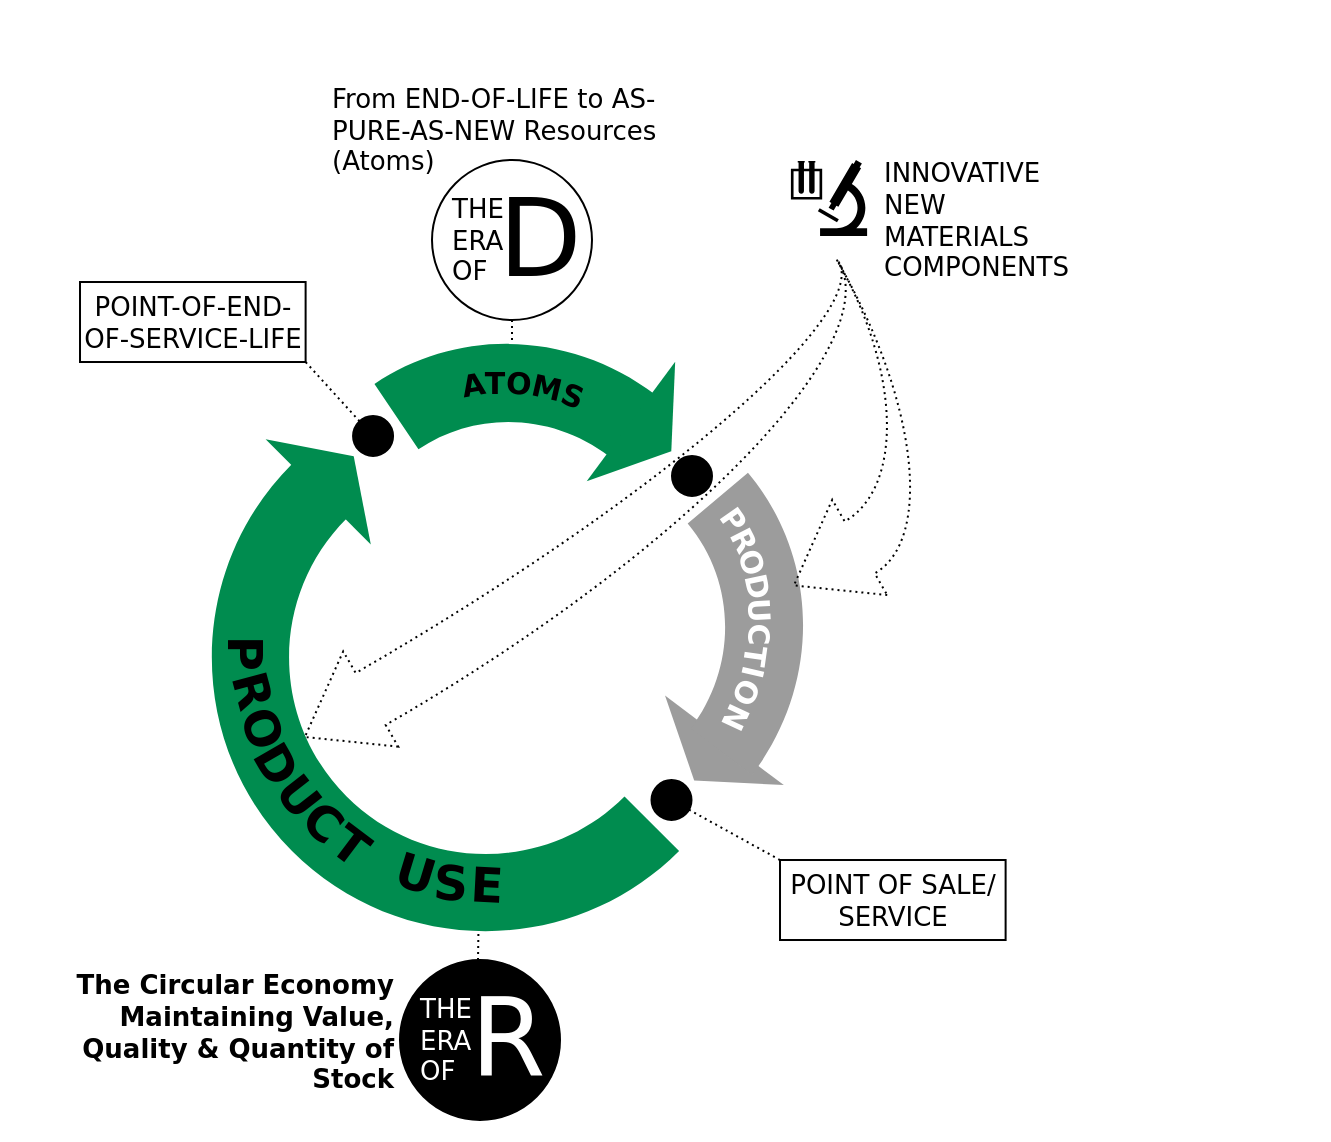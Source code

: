 <mxfile version="16.5.1" type="device"><diagram id="TsTM8yqJ4eCXYjRGn3Z2" name="Page-1"><mxGraphModel dx="1394" dy="817" grid="1" gridSize="10" guides="1" tooltips="1" connect="1" arrows="1" fold="1" page="1" pageScale="1" pageWidth="1169" pageHeight="827" math="0" shadow="0"><root><mxCell id="0"/><mxCell id="1" parent="0"/><mxCell id="pfl7gQOG61vSatyRpbmJ-1" value="" style="html=1;shadow=0;dashed=0;align=center;verticalAlign=middle;shape=mxgraph.arrows2.uTurnArrow;dy=19.31;arrowHead=71.16;dx2=23.37;rotation=-45;strokeColor=none;fillColor=#008c4f;" parent="1" vertex="1"><mxGeometry x="440" y="310" width="70" height="290" as="geometry"/></mxCell><mxCell id="pfl7gQOG61vSatyRpbmJ-20" value="" style="ellipse;whiteSpace=wrap;html=1;aspect=fixed;rounded=0;sketch=0;fontSize=13;strokeColor=default;fillColor=#000000;" parent="1" vertex="1"><mxGeometry x="635.75" y="450" width="20" height="20" as="geometry"/></mxCell><mxCell id="pfl7gQOG61vSatyRpbmJ-31" value="" style="triangle;whiteSpace=wrap;html=1;rounded=0;sketch=0;fontSize=13;fontColor=#000000;strokeColor=none;fillColor=#008c4f;rotation=-45;" parent="1" vertex="1"><mxGeometry x="465.43" y="259.85" width="25.1" height="74.38" as="geometry"/></mxCell><mxCell id="pfl7gQOG61vSatyRpbmJ-53" value="" style="group;direction=north;rotation=-75;" parent="1" vertex="1" connectable="0"><mxGeometry x="400.003" y="160.003" width="490" height="370" as="geometry"/></mxCell><mxCell id="pfl7gQOG61vSatyRpbmJ-19" value="" style="ellipse;whiteSpace=wrap;html=1;aspect=fixed;rounded=0;sketch=0;fontSize=13;strokeColor=default;fillColor=#000000;" parent="pfl7gQOG61vSatyRpbmJ-53" vertex="1"><mxGeometry x="86.527" y="107.997" width="20" height="20" as="geometry"/></mxCell><mxCell id="pfl7gQOG61vSatyRpbmJ-30" value="" style="triangle;whiteSpace=wrap;html=1;rounded=0;sketch=0;fontSize=13;fontColor=#333333;strokeColor=none;fillColor=#9C9C9C;rotation=127;" parent="pfl7gQOG61vSatyRpbmJ-53" vertex="1"><mxGeometry x="252.097" y="242.997" width="25.1" height="74.38" as="geometry"/></mxCell><mxCell id="pfl7gQOG61vSatyRpbmJ-50" value="" style="ellipse;whiteSpace=wrap;html=1;aspect=fixed;rounded=0;sketch=0;fontSize=13;strokeColor=default;fillColor=#000000;" parent="pfl7gQOG61vSatyRpbmJ-53" vertex="1"><mxGeometry x="245.997" y="127.997" width="20" height="20" as="geometry"/></mxCell><mxCell id="pfl7gQOG61vSatyRpbmJ-29" value="" style="verticalLabelPosition=bottom;verticalAlign=top;html=1;shape=mxgraph.basic.partConcEllipse;startAngle=0.25;endAngle=0.464;arcWidth=0.32;rounded=0;sketch=0;fontSize=13;fontColor=#333333;strokeColor=none;fillColor=#9C9C9C;rotation=-40;" parent="pfl7gQOG61vSatyRpbmJ-53" vertex="1"><mxGeometry x="66.757" y="95.487" width="246" height="240" as="geometry"/></mxCell><mxCell id="pfl7gQOG61vSatyRpbmJ-48" value="" style="group;rotation=10;" parent="pfl7gQOG61vSatyRpbmJ-53" vertex="1" connectable="0"><mxGeometry x="242.999" y="132.996" width="73.508" height="144.2" as="geometry"/></mxCell><mxCell id="pfl7gQOG61vSatyRpbmJ-37" value="R" style="text;strokeColor=none;fillColor=none;html=1;fontSize=15;fontStyle=1;verticalAlign=middle;align=center;rounded=0;sketch=0;rotation=63;fontColor=#FFFFFF;fontFamily=Dejavu Sans;" parent="pfl7gQOG61vSatyRpbmJ-48" vertex="1"><mxGeometry x="22" y="15" width="33.548" height="42.83" as="geometry"/></mxCell><mxCell id="pfl7gQOG61vSatyRpbmJ-38" value="O" style="text;strokeColor=none;fillColor=none;html=1;fontSize=15;fontStyle=1;verticalAlign=middle;align=center;rounded=0;sketch=0;rotation=72;fontColor=#FFFFFF;fontFamily=Dejavu Sans;" parent="pfl7gQOG61vSatyRpbmJ-48" vertex="1"><mxGeometry x="26" y="26" width="33.548" height="42.83" as="geometry"/></mxCell><mxCell id="pfl7gQOG61vSatyRpbmJ-39" value="D" style="text;strokeColor=none;fillColor=none;html=1;fontSize=15;fontStyle=1;verticalAlign=middle;align=center;rounded=0;sketch=0;rotation=78;fontColor=#FFFFFF;fontFamily=Dejavu Sans;" parent="pfl7gQOG61vSatyRpbmJ-48" vertex="1"><mxGeometry x="31" y="38" width="29.53" height="42.83" as="geometry"/></mxCell><mxCell id="pfl7gQOG61vSatyRpbmJ-40" value="U" style="text;strokeColor=none;fillColor=none;html=1;fontSize=15;fontStyle=1;verticalAlign=middle;align=center;rounded=0;sketch=0;rotation=87;fontColor=#FFFFFF;fontFamily=Dejavu Sans;" parent="pfl7gQOG61vSatyRpbmJ-48" vertex="1"><mxGeometry x="30" y="50" width="33.548" height="42.83" as="geometry"/></mxCell><mxCell id="pfl7gQOG61vSatyRpbmJ-41" value="C" style="text;strokeColor=none;fillColor=none;html=1;fontSize=15;fontStyle=1;verticalAlign=middle;align=center;rounded=0;sketch=0;rotation=90;fontColor=#FFFFFF;fontFamily=Dejavu Sans;" parent="pfl7gQOG61vSatyRpbmJ-48" vertex="1"><mxGeometry x="31" y="62" width="31.42" height="42.83" as="geometry"/></mxCell><mxCell id="pfl7gQOG61vSatyRpbmJ-42" value="T" style="text;strokeColor=none;fillColor=none;html=1;fontSize=15;fontStyle=1;verticalAlign=middle;align=center;rounded=0;sketch=0;rotation=98;fontColor=#FFFFFF;fontFamily=Dejavu Sans;" parent="pfl7gQOG61vSatyRpbmJ-48" vertex="1"><mxGeometry x="28" y="73" width="33.548" height="42.83" as="geometry"/></mxCell><mxCell id="pfl7gQOG61vSatyRpbmJ-44" value="I" style="text;strokeColor=none;fillColor=none;html=1;fontSize=15;fontStyle=1;verticalAlign=middle;align=center;rounded=0;sketch=0;rotation=103;fontColor=#FFFFFF;fontFamily=Dejavu Sans;" parent="pfl7gQOG61vSatyRpbmJ-48" vertex="1"><mxGeometry x="27" y="81" width="33.548" height="42.83" as="geometry"/></mxCell><mxCell id="pfl7gQOG61vSatyRpbmJ-45" value="O" style="text;strokeColor=none;fillColor=none;html=1;fontSize=15;fontStyle=1;verticalAlign=middle;align=center;rounded=0;sketch=0;rotation=115;fontColor=#FFFFFF;fontFamily=Dejavu Sans;" parent="pfl7gQOG61vSatyRpbmJ-48" vertex="1"><mxGeometry x="23" y="91" width="35.16" height="42.83" as="geometry"/></mxCell><mxCell id="pfl7gQOG61vSatyRpbmJ-46" value="N" style="text;strokeColor=none;fillColor=none;html=1;fontSize=15;fontStyle=1;verticalAlign=middle;align=center;rounded=0;sketch=0;rotation=115;fontColor=#FFFFFF;fontFamily=Dejavu Sans;" parent="pfl7gQOG61vSatyRpbmJ-48" vertex="1"><mxGeometry x="19" y="104" width="32.21" height="42.83" as="geometry"/></mxCell><mxCell id="pfl7gQOG61vSatyRpbmJ-103" value="" style="html=1;shadow=0;dashed=1;align=center;verticalAlign=middle;shape=mxgraph.arrows2.jumpInArrow;dy=15;dx=38;arrowHead=55;rounded=0;sketch=0;fontFamily=Dejavu Sans;fontSize=15;fontColor=#FFFFFF;strokeColor=default;fillColor=none;flipH=0;rotation=-210;dashPattern=1 2;" parent="pfl7gQOG61vSatyRpbmJ-53" vertex="1"><mxGeometry x="274.5" y="44.11" width="100" height="158" as="geometry"/></mxCell><mxCell id="pfl7gQOG61vSatyRpbmJ-104" value="" style="html=1;shadow=0;dashed=1;align=center;verticalAlign=middle;shape=mxgraph.arrows2.jumpInArrow;dy=15;dx=38;arrowHead=55;rounded=0;sketch=0;fontFamily=Dejavu Sans;fontSize=15;fontColor=#FFFFFF;strokeColor=default;fillColor=none;flipH=0;rotation=-210;dashPattern=1 2;" parent="pfl7gQOG61vSatyRpbmJ-53" vertex="1"><mxGeometry x="27.74" y="111.5" width="350" height="100" as="geometry"/></mxCell><mxCell id="pfl7gQOG61vSatyRpbmJ-105" value="INNOVATIVE&lt;br&gt;NEW&lt;br&gt;MATERIALS&lt;br&gt;COMPONENTS" style="text;strokeColor=none;fillColor=none;html=1;fontSize=13;fontStyle=0;verticalAlign=middle;align=left;rounded=0;dashed=1;dashPattern=1 2;sketch=0;fontFamily=Dejavu Sans;fontColor=#000000;" parent="pfl7gQOG61vSatyRpbmJ-53" vertex="1"><mxGeometry x="350" y="-10" width="224" height="40" as="geometry"/></mxCell><mxCell id="pfl7gQOG61vSatyRpbmJ-107" value="" style="shape=mxgraph.signs.science.laboratory;html=1;pointerEvents=1;fillColor=#000000;strokeColor=none;verticalLabelPosition=bottom;verticalAlign=top;align=center;rounded=0;dashed=1;dashPattern=1 2;sketch=0;fontFamily=Dejavu Sans;fontSize=13;fontColor=#000000;" parent="pfl7gQOG61vSatyRpbmJ-53" vertex="1"><mxGeometry x="305.45" y="-20" width="38.1" height="38" as="geometry"/></mxCell><mxCell id="pfl7gQOG61vSatyRpbmJ-108" value="POINT OF SALE/ SERVICE" style="rounded=0;whiteSpace=wrap;html=1;sketch=0;fontFamily=Dejavu Sans;fontSize=13;fontColor=#000000;strokeColor=default;fillColor=none;" parent="pfl7gQOG61vSatyRpbmJ-53" vertex="1"><mxGeometry x="300" y="330" width="112.8" height="40" as="geometry"/></mxCell><mxCell id="pfl7gQOG61vSatyRpbmJ-115" value="From END-OF-LIFE to AS-PURE-AS-NEW Resources (Atoms)" style="text;html=1;strokeColor=none;fillColor=none;align=left;verticalAlign=middle;whiteSpace=wrap;rounded=0;sketch=0;fontFamily=Dejavu Sans;fontSize=13;fontColor=#000000;" parent="pfl7gQOG61vSatyRpbmJ-53" vertex="1"><mxGeometry x="74" y="-50" width="192" height="30" as="geometry"/></mxCell><mxCell id="pfl7gQOG61vSatyRpbmJ-73" value="" style="group;direction=north;rotation=-75;" parent="1" vertex="1" connectable="0"><mxGeometry x="368.003" y="170.003" width="393.507" height="420" as="geometry"/></mxCell><mxCell id="pfl7gQOG61vSatyRpbmJ-74" value="" style="verticalLabelPosition=bottom;verticalAlign=top;html=1;shape=mxgraph.basic.partConcEllipse;startAngle=0.25;endAngle=0.447;arcWidth=0.32;rounded=0;sketch=0;fontSize=13;fontColor=#333333;strokeColor=none;fillColor=#008C4F;rotation=-124;" parent="pfl7gQOG61vSatyRpbmJ-73" vertex="1"><mxGeometry x="75" y="64" width="246" height="240" as="geometry"/></mxCell><mxCell id="pfl7gQOG61vSatyRpbmJ-75" value="" style="triangle;whiteSpace=wrap;html=1;rounded=0;sketch=0;fontSize=13;fontColor=#333333;strokeColor=none;fillColor=#008C4F;rotation=36.5;" parent="pfl7gQOG61vSatyRpbmJ-73" vertex="1"><mxGeometry x="255" y="71" width="25.1" height="74.38" as="geometry"/></mxCell><mxCell id="pfl7gQOG61vSatyRpbmJ-43" value="P" style="text;strokeColor=none;fillColor=none;html=1;fontSize=15;fontStyle=1;verticalAlign=middle;align=center;rounded=0;sketch=0;rotation=55;fontColor=#FFFFFF;fontFamily=Dejavu Sans;" parent="pfl7gQOG61vSatyRpbmJ-73" vertex="1"><mxGeometry x="291.999" y="127.586" width="33.548" height="42.83" as="geometry"/></mxCell><mxCell id="pfl7gQOG61vSatyRpbmJ-109" value="POINT-OF-END-OF-SERVICE-LIFE" style="rounded=0;whiteSpace=wrap;html=1;sketch=0;fontFamily=Dejavu Sans;fontSize=13;fontColor=#000000;strokeColor=default;fillColor=none;" parent="pfl7gQOG61vSatyRpbmJ-73" vertex="1"><mxGeometry x="-18.0" y="31" width="112.8" height="40" as="geometry"/></mxCell><mxCell id="pfl7gQOG61vSatyRpbmJ-112" value="THE&lt;br&gt;ERA&lt;br&gt;OF" style="ellipse;whiteSpace=wrap;html=1;aspect=fixed;rounded=0;sketch=0;fontFamily=Dejavu Sans;fontSize=13;fontColor=#000000;strokeColor=default;fillColor=none;align=left;spacing=10;" parent="pfl7gQOG61vSatyRpbmJ-73" vertex="1"><mxGeometry x="157.997" y="-30.003" width="80" height="80" as="geometry"/></mxCell><mxCell id="pfl7gQOG61vSatyRpbmJ-113" value="D" style="text;html=1;strokeColor=none;fillColor=none;align=center;verticalAlign=middle;whiteSpace=wrap;rounded=0;sketch=0;fontFamily=Dejavu Sans;fontSize=54;fontColor=#000000;" parent="pfl7gQOG61vSatyRpbmJ-73" vertex="1"><mxGeometry x="181.997" y="-5.003" width="60" height="30" as="geometry"/></mxCell><mxCell id="pfl7gQOG61vSatyRpbmJ-18" value="" style="group;fontColor=#FFFFFF;rotation=348;" parent="pfl7gQOG61vSatyRpbmJ-73" vertex="1" connectable="0"><mxGeometry x="41.587" y="182.887" width="160.07" height="237.113" as="geometry"/></mxCell><mxCell id="pfl7gQOG61vSatyRpbmJ-16" value="" style="group;rotation=45;" parent="pfl7gQOG61vSatyRpbmJ-18" vertex="1" connectable="0"><mxGeometry x="-43.612" y="97.437" width="242.664" height="42.83" as="geometry"/></mxCell><mxCell id="pfl7gQOG61vSatyRpbmJ-7" value="R" style="text;strokeColor=none;fillColor=none;html=1;fontSize=24;fontStyle=1;verticalAlign=middle;align=center;rounded=0;sketch=0;rotation=75;fontColor=#000000;fontFamily=Dejavu Sans;" parent="pfl7gQOG61vSatyRpbmJ-16" vertex="1"><mxGeometry x="52.559" y="-66.386" width="33.548" height="42.83" as="geometry"/></mxCell><mxCell id="pfl7gQOG61vSatyRpbmJ-8" value="O" style="text;strokeColor=none;fillColor=none;html=1;fontSize=24;fontStyle=1;verticalAlign=middle;align=center;rounded=0;sketch=0;rotation=71;fontColor=#000000;fontFamily=Dejavu Sans;" parent="pfl7gQOG61vSatyRpbmJ-16" vertex="1"><mxGeometry x="58.032" y="-48.112" width="33.548" height="42.83" as="geometry"/></mxCell><mxCell id="pfl7gQOG61vSatyRpbmJ-9" value="D" style="text;strokeColor=none;fillColor=none;html=1;fontSize=24;fontStyle=1;verticalAlign=middle;align=center;rounded=0;sketch=0;rotation=60;fontColor=#000000;fontFamily=Dejavu Sans;" parent="pfl7gQOG61vSatyRpbmJ-16" vertex="1"><mxGeometry x="66.99" y="-30.24" width="29.53" height="42.83" as="geometry"/></mxCell><mxCell id="pfl7gQOG61vSatyRpbmJ-10" value="U" style="text;strokeColor=none;fillColor=none;html=1;fontSize=24;fontStyle=1;verticalAlign=middle;align=center;rounded=0;sketch=0;rotation=52;fontColor=#000000;fontFamily=Dejavu Sans;" parent="pfl7gQOG61vSatyRpbmJ-16" vertex="1"><mxGeometry x="76.042" y="-13.92" width="33.548" height="42.83" as="geometry"/></mxCell><mxCell id="pfl7gQOG61vSatyRpbmJ-11" value="C" style="text;strokeColor=none;fillColor=none;html=1;fontSize=24;fontStyle=1;verticalAlign=middle;align=center;rounded=0;sketch=0;rotation=41;fontColor=#000000;fontFamily=Dejavu Sans;" parent="pfl7gQOG61vSatyRpbmJ-16" vertex="1"><mxGeometry x="88.84" y="-0.7" width="31.42" height="42.83" as="geometry"/></mxCell><mxCell id="pfl7gQOG61vSatyRpbmJ-12" value="T" style="text;strokeColor=none;fillColor=none;html=1;fontSize=24;fontStyle=1;verticalAlign=middle;align=center;rounded=0;sketch=0;rotation=37;fontColor=#000000;fontFamily=Dejavu Sans;" parent="pfl7gQOG61vSatyRpbmJ-16" vertex="1"><mxGeometry x="102.117" y="10.778" width="33.548" height="42.83" as="geometry"/></mxCell><mxCell id="pfl7gQOG61vSatyRpbmJ-13" value="U" style="text;strokeColor=none;fillColor=none;html=1;fontSize=24;fontStyle=1;verticalAlign=middle;align=center;rounded=0;sketch=0;rotation=17;fontColor=#000000;fontFamily=Dejavu Sans;" parent="pfl7gQOG61vSatyRpbmJ-16" vertex="1"><mxGeometry x="134.192" y="25.698" width="33.548" height="42.83" as="geometry"/></mxCell><mxCell id="pfl7gQOG61vSatyRpbmJ-14" value="S" style="text;strokeColor=none;fillColor=none;html=1;fontSize=24;fontStyle=1;verticalAlign=middle;align=center;rounded=0;sketch=0;rotation=4;fontColor=#000000;fontFamily=Dejavu Sans;" parent="pfl7gQOG61vSatyRpbmJ-16" vertex="1"><mxGeometry x="152.084" y="29.981" width="33.548" height="42.83" as="geometry"/></mxCell><mxCell id="pfl7gQOG61vSatyRpbmJ-15" value="E" style="text;strokeColor=none;fillColor=none;html=1;fontSize=24;fontStyle=1;verticalAlign=middle;align=center;rounded=0;sketch=0;rotation=3;fontColor=#000000;fontFamily=Dejavu Sans;" parent="pfl7gQOG61vSatyRpbmJ-16" vertex="1"><mxGeometry x="169.977" y="31.051" width="33.548" height="42.83" as="geometry"/></mxCell><mxCell id="pfl7gQOG61vSatyRpbmJ-6" value="P" style="text;strokeColor=none;fillColor=none;html=1;fontSize=24;fontStyle=1;verticalAlign=middle;align=center;rounded=0;sketch=0;rotation=90;fontColor=#000000;fontFamily=Dejavu Sans;" parent="pfl7gQOG61vSatyRpbmJ-18" vertex="1"><mxGeometry x="5.591" y="11.778" width="33.548" height="42.83" as="geometry"/></mxCell><mxCell id="pfl7gQOG61vSatyRpbmJ-120" value="&lt;b&gt;The Circular Economy Maintaining Value, Quality &amp;amp; Quantity of Stock&lt;/b&gt;" style="text;html=1;strokeColor=none;fillColor=none;align=right;verticalAlign=middle;whiteSpace=wrap;rounded=0;sketch=0;fontFamily=Dejavu Sans;fontSize=13;fontColor=#000000;" parent="pfl7gQOG61vSatyRpbmJ-18" vertex="1"><mxGeometry x="-92.587" y="208.113" width="192" height="30" as="geometry"/></mxCell><mxCell id="pfl7gQOG61vSatyRpbmJ-91" value="A" style="text;strokeColor=none;fillColor=none;html=1;fontSize=15;fontStyle=1;verticalAlign=middle;align=center;rounded=0;sketch=0;rotation=-10;fontColor=#000000;fontFamily=Dejavu Sans;" parent="1" vertex="1"><mxGeometry x="529.002" y="230.589" width="33.548" height="42.83" as="geometry"/></mxCell><mxCell id="pfl7gQOG61vSatyRpbmJ-92" value="T" style="text;strokeColor=none;fillColor=none;html=1;fontSize=15;fontStyle=1;verticalAlign=middle;align=center;rounded=0;sketch=0;rotation=0;fontColor=#000000;fontFamily=Dejavu Sans;" parent="1" vertex="1"><mxGeometry x="540.002" y="229.589" width="33.548" height="42.83" as="geometry"/></mxCell><mxCell id="pfl7gQOG61vSatyRpbmJ-93" value="O" style="text;strokeColor=none;fillColor=none;html=1;fontSize=15;fontStyle=1;verticalAlign=middle;align=center;rounded=0;sketch=0;rotation=5;fontColor=#000000;fontFamily=Dejavu Sans;" parent="1" vertex="1"><mxGeometry x="552.002" y="229.589" width="33.548" height="42.83" as="geometry"/></mxCell><mxCell id="pfl7gQOG61vSatyRpbmJ-94" value="M" style="text;strokeColor=none;fillColor=none;html=1;fontSize=15;fontStyle=1;verticalAlign=middle;align=center;rounded=0;sketch=0;rotation=13;fontColor=#000000;fontFamily=Dejavu Sans;" parent="1" vertex="1"><mxGeometry x="566.002" y="232" width="33.548" height="42.83" as="geometry"/></mxCell><mxCell id="pfl7gQOG61vSatyRpbmJ-95" value="S" style="text;strokeColor=none;fillColor=none;html=1;fontSize=15;fontStyle=1;verticalAlign=middle;align=center;rounded=0;sketch=0;rotation=21;fontColor=#000000;fontFamily=Dejavu Sans;" parent="1" vertex="1"><mxGeometry x="579.002" y="236" width="33.548" height="42.83" as="geometry"/></mxCell><mxCell id="pfl7gQOG61vSatyRpbmJ-110" value="" style="endArrow=none;html=1;rounded=0;fontFamily=Dejavu Sans;fontSize=13;fontColor=#000000;strokeWidth=1;entryX=1;entryY=1;entryDx=0;entryDy=0;dashed=1;dashPattern=1 2;" parent="1" source="pfl7gQOG61vSatyRpbmJ-19" target="pfl7gQOG61vSatyRpbmJ-109" edge="1"><mxGeometry width="50" height="50" relative="1" as="geometry"><mxPoint x="610" y="380" as="sourcePoint"/><mxPoint x="660" y="330" as="targetPoint"/></mxGeometry></mxCell><mxCell id="pfl7gQOG61vSatyRpbmJ-111" value="" style="endArrow=none;html=1;rounded=0;fontFamily=Dejavu Sans;fontSize=13;fontColor=#000000;strokeWidth=1;exitX=0;exitY=0;exitDx=0;exitDy=0;dashed=1;dashPattern=1 2;" parent="1" source="pfl7gQOG61vSatyRpbmJ-108" target="pfl7gQOG61vSatyRpbmJ-20" edge="1"><mxGeometry width="50" height="50" relative="1" as="geometry"><mxPoint x="499.459" y="280.929" as="sourcePoint"/><mxPoint x="472.803" y="251.003" as="targetPoint"/></mxGeometry></mxCell><mxCell id="pfl7gQOG61vSatyRpbmJ-114" value="" style="endArrow=none;html=1;rounded=0;fontFamily=Dejavu Sans;fontSize=13;fontColor=#000000;strokeWidth=1;entryX=0.5;entryY=1;entryDx=0;entryDy=0;dashed=1;dashPattern=1 2;" parent="1" target="pfl7gQOG61vSatyRpbmJ-112" edge="1"><mxGeometry width="50" height="50" relative="1" as="geometry"><mxPoint x="566" y="230" as="sourcePoint"/><mxPoint x="542.803" y="221.003" as="targetPoint"/></mxGeometry></mxCell><mxCell id="pfl7gQOG61vSatyRpbmJ-116" value="THE&lt;br&gt;ERA&lt;br&gt;OF" style="ellipse;whiteSpace=wrap;html=1;aspect=fixed;rounded=0;sketch=0;fontFamily=Dejavu Sans;fontSize=13;fontColor=#FFFFFF;strokeColor=default;fillColor=#000000;align=left;spacing=10;" parent="1" vertex="1"><mxGeometry x="510" y="540" width="80" height="80" as="geometry"/></mxCell><mxCell id="pfl7gQOG61vSatyRpbmJ-117" value="R" style="text;html=1;strokeColor=none;fillColor=none;align=center;verticalAlign=middle;whiteSpace=wrap;rounded=0;sketch=0;fontFamily=Dejavu Sans;fontSize=54;fontColor=#FFFFFF;" parent="1" vertex="1"><mxGeometry x="534" y="565" width="60" height="30" as="geometry"/></mxCell><mxCell id="pfl7gQOG61vSatyRpbmJ-118" value="" style="endArrow=none;html=1;rounded=0;fontFamily=Dejavu Sans;fontSize=13;fontColor=#000000;strokeWidth=1;dashed=1;dashPattern=1 2;entryX=0.537;entryY=0.853;entryDx=0;entryDy=0;entryPerimeter=0;" parent="1" target="pfl7gQOG61vSatyRpbmJ-1" edge="1"><mxGeometry width="50" height="50" relative="1" as="geometry"><mxPoint x="549" y="540" as="sourcePoint"/><mxPoint x="549" y="530" as="targetPoint"/></mxGeometry></mxCell></root></mxGraphModel></diagram></mxfile>